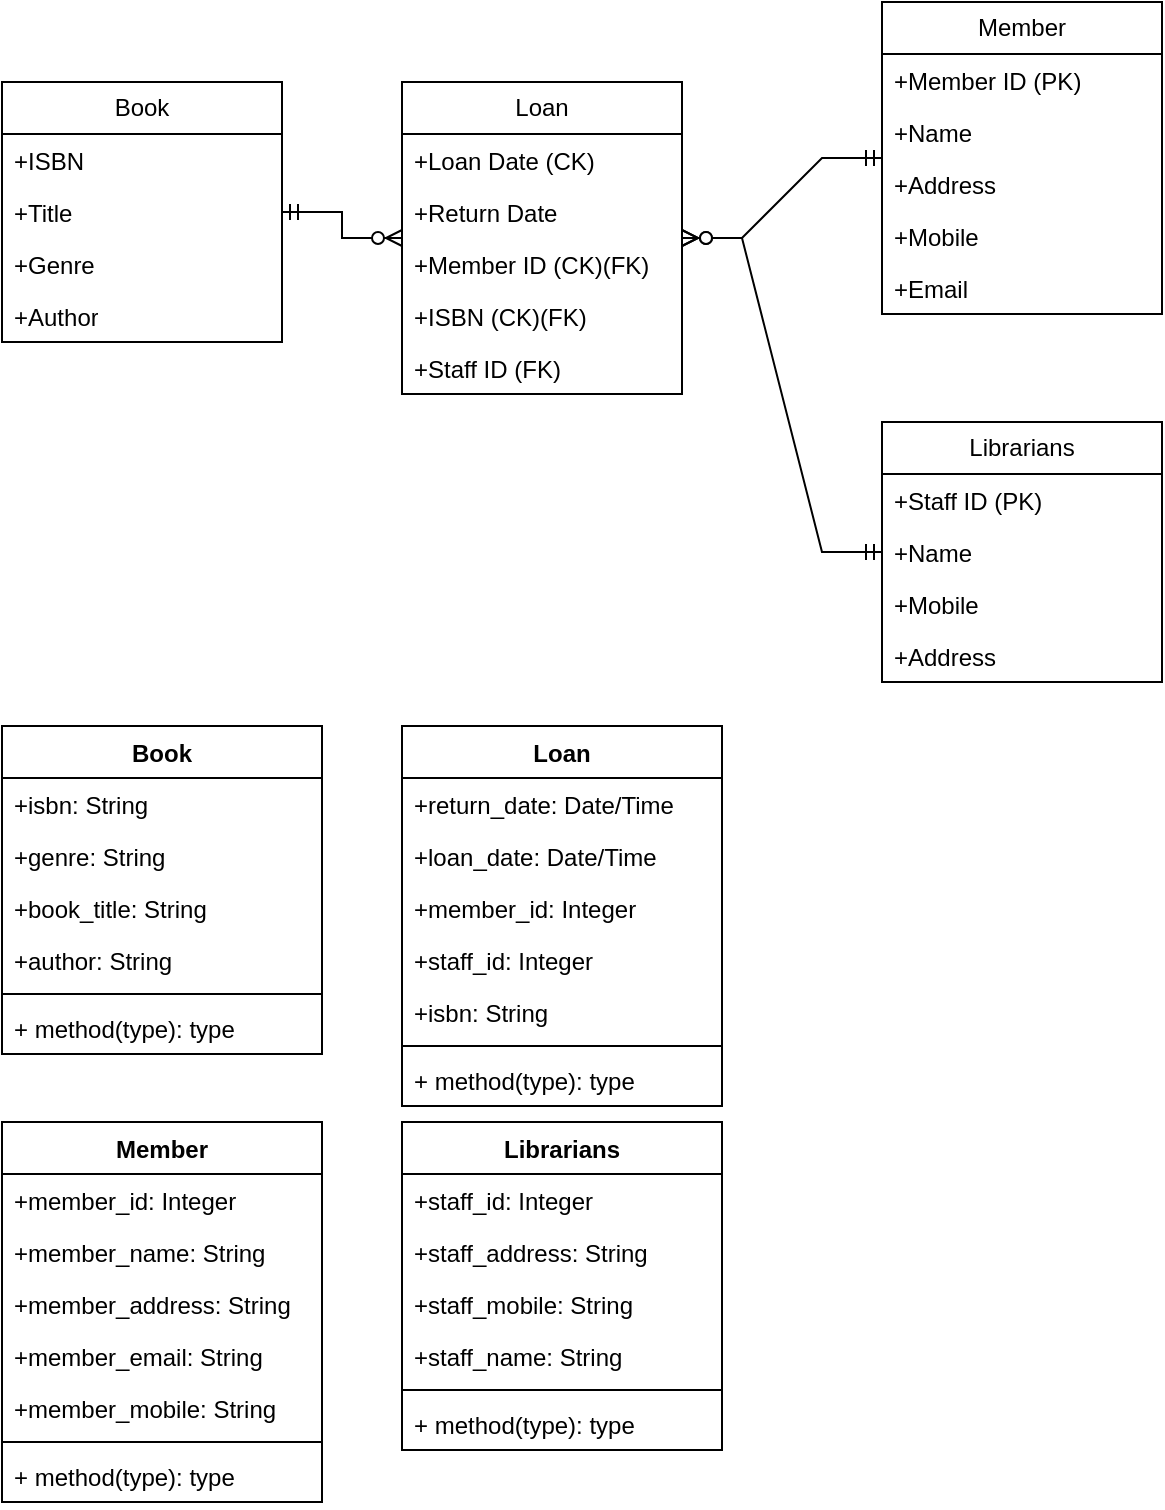 <mxfile version="24.4.9" type="device">
  <diagram name="Page-1" id="v2PAzXhSkNbuYaYfBiSh">
    <mxGraphModel dx="909" dy="585" grid="1" gridSize="10" guides="1" tooltips="1" connect="1" arrows="1" fold="1" page="1" pageScale="1" pageWidth="827" pageHeight="1169" math="0" shadow="0">
      <root>
        <mxCell id="0" />
        <mxCell id="1" parent="0" />
        <mxCell id="Kfpac8qbO23BVITrt2ot-1" value="Book" style="swimlane;fontStyle=0;childLayout=stackLayout;horizontal=1;startSize=26;fillColor=none;horizontalStack=0;resizeParent=1;resizeParentMax=0;resizeLast=0;collapsible=1;marginBottom=0;whiteSpace=wrap;html=1;" parent="1" vertex="1">
          <mxGeometry x="40" y="400" width="140" height="130" as="geometry" />
        </mxCell>
        <mxCell id="Kfpac8qbO23BVITrt2ot-2" value="+ISBN" style="text;strokeColor=none;fillColor=none;align=left;verticalAlign=top;spacingLeft=4;spacingRight=4;overflow=hidden;rotatable=0;points=[[0,0.5],[1,0.5]];portConstraint=eastwest;whiteSpace=wrap;html=1;" parent="Kfpac8qbO23BVITrt2ot-1" vertex="1">
          <mxGeometry y="26" width="140" height="26" as="geometry" />
        </mxCell>
        <mxCell id="Kfpac8qbO23BVITrt2ot-3" value="+Title" style="text;strokeColor=none;fillColor=none;align=left;verticalAlign=top;spacingLeft=4;spacingRight=4;overflow=hidden;rotatable=0;points=[[0,0.5],[1,0.5]];portConstraint=eastwest;whiteSpace=wrap;html=1;" parent="Kfpac8qbO23BVITrt2ot-1" vertex="1">
          <mxGeometry y="52" width="140" height="26" as="geometry" />
        </mxCell>
        <mxCell id="Kfpac8qbO23BVITrt2ot-4" value="+Genre" style="text;strokeColor=none;fillColor=none;align=left;verticalAlign=top;spacingLeft=4;spacingRight=4;overflow=hidden;rotatable=0;points=[[0,0.5],[1,0.5]];portConstraint=eastwest;whiteSpace=wrap;html=1;" parent="Kfpac8qbO23BVITrt2ot-1" vertex="1">
          <mxGeometry y="78" width="140" height="26" as="geometry" />
        </mxCell>
        <mxCell id="Kfpac8qbO23BVITrt2ot-5" value="+Author&lt;div&gt;&lt;br&gt;&lt;/div&gt;" style="text;strokeColor=none;fillColor=none;align=left;verticalAlign=top;spacingLeft=4;spacingRight=4;overflow=hidden;rotatable=0;points=[[0,0.5],[1,0.5]];portConstraint=eastwest;whiteSpace=wrap;html=1;" parent="Kfpac8qbO23BVITrt2ot-1" vertex="1">
          <mxGeometry y="104" width="140" height="26" as="geometry" />
        </mxCell>
        <mxCell id="Kfpac8qbO23BVITrt2ot-6" value="Member" style="swimlane;fontStyle=0;childLayout=stackLayout;horizontal=1;startSize=26;fillColor=none;horizontalStack=0;resizeParent=1;resizeParentMax=0;resizeLast=0;collapsible=1;marginBottom=0;whiteSpace=wrap;html=1;" parent="1" vertex="1">
          <mxGeometry x="480" y="360" width="140" height="156" as="geometry" />
        </mxCell>
        <mxCell id="Kfpac8qbO23BVITrt2ot-7" value="+Member ID (PK)" style="text;strokeColor=none;fillColor=none;align=left;verticalAlign=top;spacingLeft=4;spacingRight=4;overflow=hidden;rotatable=0;points=[[0,0.5],[1,0.5]];portConstraint=eastwest;whiteSpace=wrap;html=1;" parent="Kfpac8qbO23BVITrt2ot-6" vertex="1">
          <mxGeometry y="26" width="140" height="26" as="geometry" />
        </mxCell>
        <mxCell id="Kfpac8qbO23BVITrt2ot-8" value="+Name" style="text;strokeColor=none;fillColor=none;align=left;verticalAlign=top;spacingLeft=4;spacingRight=4;overflow=hidden;rotatable=0;points=[[0,0.5],[1,0.5]];portConstraint=eastwest;whiteSpace=wrap;html=1;" parent="Kfpac8qbO23BVITrt2ot-6" vertex="1">
          <mxGeometry y="52" width="140" height="26" as="geometry" />
        </mxCell>
        <mxCell id="Kfpac8qbO23BVITrt2ot-9" value="+Address" style="text;strokeColor=none;fillColor=none;align=left;verticalAlign=top;spacingLeft=4;spacingRight=4;overflow=hidden;rotatable=0;points=[[0,0.5],[1,0.5]];portConstraint=eastwest;whiteSpace=wrap;html=1;" parent="Kfpac8qbO23BVITrt2ot-6" vertex="1">
          <mxGeometry y="78" width="140" height="26" as="geometry" />
        </mxCell>
        <mxCell id="W8l3mitlNP9Jv351fqWQ-14" value="+Mobile" style="text;strokeColor=none;fillColor=none;align=left;verticalAlign=top;spacingLeft=4;spacingRight=4;overflow=hidden;rotatable=0;points=[[0,0.5],[1,0.5]];portConstraint=eastwest;whiteSpace=wrap;html=1;" vertex="1" parent="Kfpac8qbO23BVITrt2ot-6">
          <mxGeometry y="104" width="140" height="26" as="geometry" />
        </mxCell>
        <mxCell id="W8l3mitlNP9Jv351fqWQ-15" value="+Email" style="text;strokeColor=none;fillColor=none;align=left;verticalAlign=top;spacingLeft=4;spacingRight=4;overflow=hidden;rotatable=0;points=[[0,0.5],[1,0.5]];portConstraint=eastwest;whiteSpace=wrap;html=1;" vertex="1" parent="Kfpac8qbO23BVITrt2ot-6">
          <mxGeometry y="130" width="140" height="26" as="geometry" />
        </mxCell>
        <mxCell id="Kfpac8qbO23BVITrt2ot-11" value="Loan" style="swimlane;fontStyle=0;childLayout=stackLayout;horizontal=1;startSize=26;fillColor=none;horizontalStack=0;resizeParent=1;resizeParentMax=0;resizeLast=0;collapsible=1;marginBottom=0;whiteSpace=wrap;html=1;" parent="1" vertex="1">
          <mxGeometry x="240" y="400" width="140" height="156" as="geometry" />
        </mxCell>
        <mxCell id="Kfpac8qbO23BVITrt2ot-12" value="+Loan Date (CK)&amp;nbsp;" style="text;strokeColor=none;fillColor=none;align=left;verticalAlign=top;spacingLeft=4;spacingRight=4;overflow=hidden;rotatable=0;points=[[0,0.5],[1,0.5]];portConstraint=eastwest;whiteSpace=wrap;html=1;" parent="Kfpac8qbO23BVITrt2ot-11" vertex="1">
          <mxGeometry y="26" width="140" height="26" as="geometry" />
        </mxCell>
        <mxCell id="Kfpac8qbO23BVITrt2ot-14" value="+Return Date" style="text;strokeColor=none;fillColor=none;align=left;verticalAlign=top;spacingLeft=4;spacingRight=4;overflow=hidden;rotatable=0;points=[[0,0.5],[1,0.5]];portConstraint=eastwest;whiteSpace=wrap;html=1;" parent="Kfpac8qbO23BVITrt2ot-11" vertex="1">
          <mxGeometry y="52" width="140" height="26" as="geometry" />
        </mxCell>
        <mxCell id="Kfpac8qbO23BVITrt2ot-15" value="+Member ID (CK)(FK)" style="text;strokeColor=none;fillColor=none;align=left;verticalAlign=top;spacingLeft=4;spacingRight=4;overflow=hidden;rotatable=0;points=[[0,0.5],[1,0.5]];portConstraint=eastwest;whiteSpace=wrap;html=1;" parent="Kfpac8qbO23BVITrt2ot-11" vertex="1">
          <mxGeometry y="78" width="140" height="26" as="geometry" />
        </mxCell>
        <mxCell id="W8l3mitlNP9Jv351fqWQ-16" value="+ISBN (CK)(FK)" style="text;strokeColor=none;fillColor=none;align=left;verticalAlign=top;spacingLeft=4;spacingRight=4;overflow=hidden;rotatable=0;points=[[0,0.5],[1,0.5]];portConstraint=eastwest;whiteSpace=wrap;html=1;" vertex="1" parent="Kfpac8qbO23BVITrt2ot-11">
          <mxGeometry y="104" width="140" height="26" as="geometry" />
        </mxCell>
        <mxCell id="W8l3mitlNP9Jv351fqWQ-17" value="+Staff ID (FK)" style="text;strokeColor=none;fillColor=none;align=left;verticalAlign=top;spacingLeft=4;spacingRight=4;overflow=hidden;rotatable=0;points=[[0,0.5],[1,0.5]];portConstraint=eastwest;whiteSpace=wrap;html=1;" vertex="1" parent="Kfpac8qbO23BVITrt2ot-11">
          <mxGeometry y="130" width="140" height="26" as="geometry" />
        </mxCell>
        <mxCell id="Kfpac8qbO23BVITrt2ot-28" value="" style="edgeStyle=entityRelationEdgeStyle;fontSize=12;html=1;endArrow=ERzeroToMany;startArrow=ERmandOne;rounded=0;" parent="1" source="Kfpac8qbO23BVITrt2ot-6" target="Kfpac8qbO23BVITrt2ot-11" edge="1">
          <mxGeometry width="100" height="100" relative="1" as="geometry">
            <mxPoint x="590" y="720" as="sourcePoint" />
            <mxPoint x="690" y="620" as="targetPoint" />
          </mxGeometry>
        </mxCell>
        <mxCell id="Kfpac8qbO23BVITrt2ot-29" value="" style="edgeStyle=entityRelationEdgeStyle;fontSize=12;html=1;endArrow=ERzeroToMany;startArrow=ERmandOne;rounded=0;" parent="1" source="Kfpac8qbO23BVITrt2ot-1" target="Kfpac8qbO23BVITrt2ot-11" edge="1">
          <mxGeometry width="100" height="100" relative="1" as="geometry">
            <mxPoint x="420.84" y="621.06" as="sourcePoint" />
            <mxPoint x="420.0" y="584" as="targetPoint" />
          </mxGeometry>
        </mxCell>
        <mxCell id="Kfpac8qbO23BVITrt2ot-30" value="" style="edgeStyle=entityRelationEdgeStyle;fontSize=12;html=1;endArrow=ERzeroToMany;startArrow=ERmandOne;rounded=0;" parent="1" source="W8l3mitlNP9Jv351fqWQ-7" target="Kfpac8qbO23BVITrt2ot-11" edge="1">
          <mxGeometry width="100" height="100" relative="1" as="geometry">
            <mxPoint x="610" y="805" as="sourcePoint" />
            <mxPoint x="610" y="740" as="targetPoint" />
          </mxGeometry>
        </mxCell>
        <mxCell id="W8l3mitlNP9Jv351fqWQ-7" value="Librarians" style="swimlane;fontStyle=0;childLayout=stackLayout;horizontal=1;startSize=26;fillColor=none;horizontalStack=0;resizeParent=1;resizeParentMax=0;resizeLast=0;collapsible=1;marginBottom=0;whiteSpace=wrap;html=1;" vertex="1" parent="1">
          <mxGeometry x="480" y="570" width="140" height="130" as="geometry" />
        </mxCell>
        <mxCell id="W8l3mitlNP9Jv351fqWQ-8" value="+Staff ID (PK)" style="text;strokeColor=none;fillColor=none;align=left;verticalAlign=top;spacingLeft=4;spacingRight=4;overflow=hidden;rotatable=0;points=[[0,0.5],[1,0.5]];portConstraint=eastwest;whiteSpace=wrap;html=1;" vertex="1" parent="W8l3mitlNP9Jv351fqWQ-7">
          <mxGeometry y="26" width="140" height="26" as="geometry" />
        </mxCell>
        <mxCell id="W8l3mitlNP9Jv351fqWQ-9" value="+Name" style="text;strokeColor=none;fillColor=none;align=left;verticalAlign=top;spacingLeft=4;spacingRight=4;overflow=hidden;rotatable=0;points=[[0,0.5],[1,0.5]];portConstraint=eastwest;whiteSpace=wrap;html=1;" vertex="1" parent="W8l3mitlNP9Jv351fqWQ-7">
          <mxGeometry y="52" width="140" height="26" as="geometry" />
        </mxCell>
        <mxCell id="W8l3mitlNP9Jv351fqWQ-19" value="+Mobile" style="text;strokeColor=none;fillColor=none;align=left;verticalAlign=top;spacingLeft=4;spacingRight=4;overflow=hidden;rotatable=0;points=[[0,0.5],[1,0.5]];portConstraint=eastwest;whiteSpace=wrap;html=1;" vertex="1" parent="W8l3mitlNP9Jv351fqWQ-7">
          <mxGeometry y="78" width="140" height="26" as="geometry" />
        </mxCell>
        <mxCell id="W8l3mitlNP9Jv351fqWQ-18" value="+Address" style="text;strokeColor=none;fillColor=none;align=left;verticalAlign=top;spacingLeft=4;spacingRight=4;overflow=hidden;rotatable=0;points=[[0,0.5],[1,0.5]];portConstraint=eastwest;whiteSpace=wrap;html=1;" vertex="1" parent="W8l3mitlNP9Jv351fqWQ-7">
          <mxGeometry y="104" width="140" height="26" as="geometry" />
        </mxCell>
        <mxCell id="W8l3mitlNP9Jv351fqWQ-47" value="&lt;b&gt;Librarians&lt;/b&gt;" style="swimlane;fontStyle=1;align=center;verticalAlign=top;childLayout=stackLayout;horizontal=1;startSize=26;horizontalStack=0;resizeParent=1;resizeParentMax=0;resizeLast=0;collapsible=1;marginBottom=0;whiteSpace=wrap;html=1;" vertex="1" parent="1">
          <mxGeometry x="240" y="920" width="160" height="164" as="geometry" />
        </mxCell>
        <mxCell id="W8l3mitlNP9Jv351fqWQ-63" value="+&lt;span style=&quot;background-color: initial;&quot;&gt;staff_id: Integer&lt;/span&gt;" style="text;strokeColor=none;fillColor=none;align=left;verticalAlign=top;spacingLeft=4;spacingRight=4;overflow=hidden;rotatable=0;points=[[0,0.5],[1,0.5]];portConstraint=eastwest;whiteSpace=wrap;html=1;" vertex="1" parent="W8l3mitlNP9Jv351fqWQ-47">
          <mxGeometry y="26" width="160" height="26" as="geometry" />
        </mxCell>
        <mxCell id="W8l3mitlNP9Jv351fqWQ-66" value="+&lt;span style=&quot;background-color: initial;&quot;&gt;staff_address&lt;/span&gt;&lt;span style=&quot;background-color: initial;&quot;&gt;: String&lt;/span&gt;" style="text;strokeColor=none;fillColor=none;align=left;verticalAlign=top;spacingLeft=4;spacingRight=4;overflow=hidden;rotatable=0;points=[[0,0.5],[1,0.5]];portConstraint=eastwest;whiteSpace=wrap;html=1;" vertex="1" parent="W8l3mitlNP9Jv351fqWQ-47">
          <mxGeometry y="52" width="160" height="26" as="geometry" />
        </mxCell>
        <mxCell id="W8l3mitlNP9Jv351fqWQ-65" value="+&lt;span style=&quot;background-color: initial;&quot;&gt;staff_mobile: String&lt;/span&gt;" style="text;strokeColor=none;fillColor=none;align=left;verticalAlign=top;spacingLeft=4;spacingRight=4;overflow=hidden;rotatable=0;points=[[0,0.5],[1,0.5]];portConstraint=eastwest;whiteSpace=wrap;html=1;" vertex="1" parent="W8l3mitlNP9Jv351fqWQ-47">
          <mxGeometry y="78" width="160" height="26" as="geometry" />
        </mxCell>
        <mxCell id="W8l3mitlNP9Jv351fqWQ-64" value="+&lt;span style=&quot;background-color: initial;&quot;&gt;staff_name: String&lt;/span&gt;" style="text;strokeColor=none;fillColor=none;align=left;verticalAlign=top;spacingLeft=4;spacingRight=4;overflow=hidden;rotatable=0;points=[[0,0.5],[1,0.5]];portConstraint=eastwest;whiteSpace=wrap;html=1;" vertex="1" parent="W8l3mitlNP9Jv351fqWQ-47">
          <mxGeometry y="104" width="160" height="26" as="geometry" />
        </mxCell>
        <mxCell id="W8l3mitlNP9Jv351fqWQ-49" value="" style="line;strokeWidth=1;fillColor=none;align=left;verticalAlign=middle;spacingTop=-1;spacingLeft=3;spacingRight=3;rotatable=0;labelPosition=right;points=[];portConstraint=eastwest;strokeColor=inherit;" vertex="1" parent="W8l3mitlNP9Jv351fqWQ-47">
          <mxGeometry y="130" width="160" height="8" as="geometry" />
        </mxCell>
        <mxCell id="W8l3mitlNP9Jv351fqWQ-50" value="+ method(type): type" style="text;strokeColor=none;fillColor=none;align=left;verticalAlign=top;spacingLeft=4;spacingRight=4;overflow=hidden;rotatable=0;points=[[0,0.5],[1,0.5]];portConstraint=eastwest;whiteSpace=wrap;html=1;" vertex="1" parent="W8l3mitlNP9Jv351fqWQ-47">
          <mxGeometry y="138" width="160" height="26" as="geometry" />
        </mxCell>
        <mxCell id="W8l3mitlNP9Jv351fqWQ-67" value="&lt;b&gt;Member&lt;/b&gt;" style="swimlane;fontStyle=1;align=center;verticalAlign=top;childLayout=stackLayout;horizontal=1;startSize=26;horizontalStack=0;resizeParent=1;resizeParentMax=0;resizeLast=0;collapsible=1;marginBottom=0;whiteSpace=wrap;html=1;" vertex="1" parent="1">
          <mxGeometry x="40" y="920" width="160" height="190" as="geometry" />
        </mxCell>
        <mxCell id="W8l3mitlNP9Jv351fqWQ-74" value="+&lt;span style=&quot;background-color: initial;&quot;&gt;member_id: Integer&lt;/span&gt;" style="text;strokeColor=none;fillColor=none;align=left;verticalAlign=top;spacingLeft=4;spacingRight=4;overflow=hidden;rotatable=0;points=[[0,0.5],[1,0.5]];portConstraint=eastwest;whiteSpace=wrap;html=1;" vertex="1" parent="W8l3mitlNP9Jv351fqWQ-67">
          <mxGeometry y="26" width="160" height="26" as="geometry" />
        </mxCell>
        <mxCell id="W8l3mitlNP9Jv351fqWQ-75" value="+member_name: String" style="text;strokeColor=none;fillColor=none;align=left;verticalAlign=top;spacingLeft=4;spacingRight=4;overflow=hidden;rotatable=0;points=[[0,0.5],[1,0.5]];portConstraint=eastwest;whiteSpace=wrap;html=1;" vertex="1" parent="W8l3mitlNP9Jv351fqWQ-67">
          <mxGeometry y="52" width="160" height="26" as="geometry" />
        </mxCell>
        <mxCell id="W8l3mitlNP9Jv351fqWQ-76" value="+member_address: String" style="text;strokeColor=none;fillColor=none;align=left;verticalAlign=top;spacingLeft=4;spacingRight=4;overflow=hidden;rotatable=0;points=[[0,0.5],[1,0.5]];portConstraint=eastwest;whiteSpace=wrap;html=1;" vertex="1" parent="W8l3mitlNP9Jv351fqWQ-67">
          <mxGeometry y="78" width="160" height="26" as="geometry" />
        </mxCell>
        <mxCell id="W8l3mitlNP9Jv351fqWQ-78" value="+member_email: String" style="text;strokeColor=none;fillColor=none;align=left;verticalAlign=top;spacingLeft=4;spacingRight=4;overflow=hidden;rotatable=0;points=[[0,0.5],[1,0.5]];portConstraint=eastwest;whiteSpace=wrap;html=1;" vertex="1" parent="W8l3mitlNP9Jv351fqWQ-67">
          <mxGeometry y="104" width="160" height="26" as="geometry" />
        </mxCell>
        <mxCell id="W8l3mitlNP9Jv351fqWQ-77" value="+member_mobile: String" style="text;strokeColor=none;fillColor=none;align=left;verticalAlign=top;spacingLeft=4;spacingRight=4;overflow=hidden;rotatable=0;points=[[0,0.5],[1,0.5]];portConstraint=eastwest;whiteSpace=wrap;html=1;" vertex="1" parent="W8l3mitlNP9Jv351fqWQ-67">
          <mxGeometry y="130" width="160" height="26" as="geometry" />
        </mxCell>
        <mxCell id="W8l3mitlNP9Jv351fqWQ-72" value="" style="line;strokeWidth=1;fillColor=none;align=left;verticalAlign=middle;spacingTop=-1;spacingLeft=3;spacingRight=3;rotatable=0;labelPosition=right;points=[];portConstraint=eastwest;strokeColor=inherit;" vertex="1" parent="W8l3mitlNP9Jv351fqWQ-67">
          <mxGeometry y="156" width="160" height="8" as="geometry" />
        </mxCell>
        <mxCell id="W8l3mitlNP9Jv351fqWQ-73" value="+ method(type): type" style="text;strokeColor=none;fillColor=none;align=left;verticalAlign=top;spacingLeft=4;spacingRight=4;overflow=hidden;rotatable=0;points=[[0,0.5],[1,0.5]];portConstraint=eastwest;whiteSpace=wrap;html=1;" vertex="1" parent="W8l3mitlNP9Jv351fqWQ-67">
          <mxGeometry y="164" width="160" height="26" as="geometry" />
        </mxCell>
        <mxCell id="W8l3mitlNP9Jv351fqWQ-79" value="&lt;b&gt;Book&lt;/b&gt;" style="swimlane;fontStyle=1;align=center;verticalAlign=top;childLayout=stackLayout;horizontal=1;startSize=26;horizontalStack=0;resizeParent=1;resizeParentMax=0;resizeLast=0;collapsible=1;marginBottom=0;whiteSpace=wrap;html=1;" vertex="1" parent="1">
          <mxGeometry x="40" y="722" width="160" height="164" as="geometry" />
        </mxCell>
        <mxCell id="W8l3mitlNP9Jv351fqWQ-21" value="+isbn: String" style="text;strokeColor=none;fillColor=none;align=left;verticalAlign=top;spacingLeft=4;spacingRight=4;overflow=hidden;rotatable=0;points=[[0,0.5],[1,0.5]];portConstraint=eastwest;whiteSpace=wrap;html=1;" vertex="1" parent="W8l3mitlNP9Jv351fqWQ-79">
          <mxGeometry y="26" width="160" height="26" as="geometry" />
        </mxCell>
        <mxCell id="W8l3mitlNP9Jv351fqWQ-23" value="+genre: String" style="text;strokeColor=none;fillColor=none;align=left;verticalAlign=top;spacingLeft=4;spacingRight=4;overflow=hidden;rotatable=0;points=[[0,0.5],[1,0.5]];portConstraint=eastwest;whiteSpace=wrap;html=1;" vertex="1" parent="W8l3mitlNP9Jv351fqWQ-79">
          <mxGeometry y="52" width="160" height="26" as="geometry" />
        </mxCell>
        <mxCell id="W8l3mitlNP9Jv351fqWQ-22" value="+book_title: String" style="text;strokeColor=none;fillColor=none;align=left;verticalAlign=top;spacingLeft=4;spacingRight=4;overflow=hidden;rotatable=0;points=[[0,0.5],[1,0.5]];portConstraint=eastwest;whiteSpace=wrap;html=1;" vertex="1" parent="W8l3mitlNP9Jv351fqWQ-79">
          <mxGeometry y="78" width="160" height="26" as="geometry" />
        </mxCell>
        <mxCell id="W8l3mitlNP9Jv351fqWQ-24" value="&lt;div&gt;+author: String&lt;br&gt;&lt;/div&gt;" style="text;strokeColor=none;fillColor=none;align=left;verticalAlign=top;spacingLeft=4;spacingRight=4;overflow=hidden;rotatable=0;points=[[0,0.5],[1,0.5]];portConstraint=eastwest;whiteSpace=wrap;html=1;" vertex="1" parent="W8l3mitlNP9Jv351fqWQ-79">
          <mxGeometry y="104" width="160" height="26" as="geometry" />
        </mxCell>
        <mxCell id="W8l3mitlNP9Jv351fqWQ-85" value="" style="line;strokeWidth=1;fillColor=none;align=left;verticalAlign=middle;spacingTop=-1;spacingLeft=3;spacingRight=3;rotatable=0;labelPosition=right;points=[];portConstraint=eastwest;strokeColor=inherit;" vertex="1" parent="W8l3mitlNP9Jv351fqWQ-79">
          <mxGeometry y="130" width="160" height="8" as="geometry" />
        </mxCell>
        <mxCell id="W8l3mitlNP9Jv351fqWQ-86" value="+ method(type): type" style="text;strokeColor=none;fillColor=none;align=left;verticalAlign=top;spacingLeft=4;spacingRight=4;overflow=hidden;rotatable=0;points=[[0,0.5],[1,0.5]];portConstraint=eastwest;whiteSpace=wrap;html=1;" vertex="1" parent="W8l3mitlNP9Jv351fqWQ-79">
          <mxGeometry y="138" width="160" height="26" as="geometry" />
        </mxCell>
        <mxCell id="W8l3mitlNP9Jv351fqWQ-87" value="&lt;b&gt;Loan&lt;/b&gt;" style="swimlane;fontStyle=1;align=center;verticalAlign=top;childLayout=stackLayout;horizontal=1;startSize=26;horizontalStack=0;resizeParent=1;resizeParentMax=0;resizeLast=0;collapsible=1;marginBottom=0;whiteSpace=wrap;html=1;" vertex="1" parent="1">
          <mxGeometry x="240" y="722" width="160" height="190" as="geometry" />
        </mxCell>
        <mxCell id="W8l3mitlNP9Jv351fqWQ-33" value="+return_date: Date/Time&amp;nbsp;" style="text;strokeColor=none;fillColor=none;align=left;verticalAlign=top;spacingLeft=4;spacingRight=4;overflow=hidden;rotatable=0;points=[[0,0.5],[1,0.5]];portConstraint=eastwest;whiteSpace=wrap;html=1;" vertex="1" parent="W8l3mitlNP9Jv351fqWQ-87">
          <mxGeometry y="26" width="160" height="26" as="geometry" />
        </mxCell>
        <mxCell id="W8l3mitlNP9Jv351fqWQ-32" value="+loan_date: Date/Time&amp;nbsp;" style="text;strokeColor=none;fillColor=none;align=left;verticalAlign=top;spacingLeft=4;spacingRight=4;overflow=hidden;rotatable=0;points=[[0,0.5],[1,0.5]];portConstraint=eastwest;whiteSpace=wrap;html=1;" vertex="1" parent="W8l3mitlNP9Jv351fqWQ-87">
          <mxGeometry y="52" width="160" height="26" as="geometry" />
        </mxCell>
        <mxCell id="W8l3mitlNP9Jv351fqWQ-34" value="+member_id: Integer" style="text;strokeColor=none;fillColor=none;align=left;verticalAlign=top;spacingLeft=4;spacingRight=4;overflow=hidden;rotatable=0;points=[[0,0.5],[1,0.5]];portConstraint=eastwest;whiteSpace=wrap;html=1;" vertex="1" parent="W8l3mitlNP9Jv351fqWQ-87">
          <mxGeometry y="78" width="160" height="26" as="geometry" />
        </mxCell>
        <mxCell id="W8l3mitlNP9Jv351fqWQ-36" value="+&lt;span style=&quot;background-color: initial;&quot;&gt;staff_id: Integer&lt;/span&gt;" style="text;strokeColor=none;fillColor=none;align=left;verticalAlign=top;spacingLeft=4;spacingRight=4;overflow=hidden;rotatable=0;points=[[0,0.5],[1,0.5]];portConstraint=eastwest;whiteSpace=wrap;html=1;" vertex="1" parent="W8l3mitlNP9Jv351fqWQ-87">
          <mxGeometry y="104" width="160" height="26" as="geometry" />
        </mxCell>
        <mxCell id="W8l3mitlNP9Jv351fqWQ-35" value="+isbn: String" style="text;strokeColor=none;fillColor=none;align=left;verticalAlign=top;spacingLeft=4;spacingRight=4;overflow=hidden;rotatable=0;points=[[0,0.5],[1,0.5]];portConstraint=eastwest;whiteSpace=wrap;html=1;" vertex="1" parent="W8l3mitlNP9Jv351fqWQ-87">
          <mxGeometry y="130" width="160" height="26" as="geometry" />
        </mxCell>
        <mxCell id="W8l3mitlNP9Jv351fqWQ-92" value="" style="line;strokeWidth=1;fillColor=none;align=left;verticalAlign=middle;spacingTop=-1;spacingLeft=3;spacingRight=3;rotatable=0;labelPosition=right;points=[];portConstraint=eastwest;strokeColor=inherit;" vertex="1" parent="W8l3mitlNP9Jv351fqWQ-87">
          <mxGeometry y="156" width="160" height="8" as="geometry" />
        </mxCell>
        <mxCell id="W8l3mitlNP9Jv351fqWQ-93" value="+ method(type): type" style="text;strokeColor=none;fillColor=none;align=left;verticalAlign=top;spacingLeft=4;spacingRight=4;overflow=hidden;rotatable=0;points=[[0,0.5],[1,0.5]];portConstraint=eastwest;whiteSpace=wrap;html=1;" vertex="1" parent="W8l3mitlNP9Jv351fqWQ-87">
          <mxGeometry y="164" width="160" height="26" as="geometry" />
        </mxCell>
      </root>
    </mxGraphModel>
  </diagram>
</mxfile>
